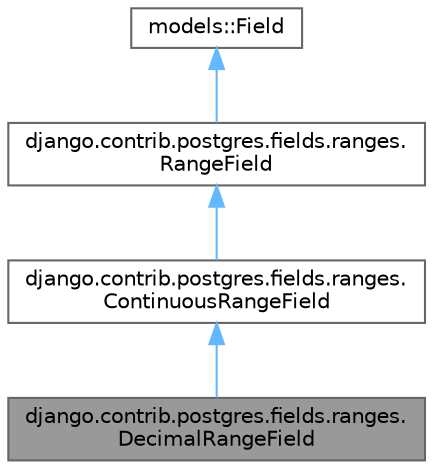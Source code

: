 digraph "django.contrib.postgres.fields.ranges.DecimalRangeField"
{
 // LATEX_PDF_SIZE
  bgcolor="transparent";
  edge [fontname=Helvetica,fontsize=10,labelfontname=Helvetica,labelfontsize=10];
  node [fontname=Helvetica,fontsize=10,shape=box,height=0.2,width=0.4];
  Node1 [id="Node000001",label="django.contrib.postgres.fields.ranges.\lDecimalRangeField",height=0.2,width=0.4,color="gray40", fillcolor="grey60", style="filled", fontcolor="black",tooltip=" "];
  Node2 -> Node1 [id="edge1_Node000001_Node000002",dir="back",color="steelblue1",style="solid",tooltip=" "];
  Node2 [id="Node000002",label="django.contrib.postgres.fields.ranges.\lContinuousRangeField",height=0.2,width=0.4,color="gray40", fillcolor="white", style="filled",URL="$classdjango_1_1contrib_1_1postgres_1_1fields_1_1ranges_1_1_continuous_range_field.html",tooltip=" "];
  Node3 -> Node2 [id="edge2_Node000002_Node000003",dir="back",color="steelblue1",style="solid",tooltip=" "];
  Node3 [id="Node000003",label="django.contrib.postgres.fields.ranges.\lRangeField",height=0.2,width=0.4,color="gray40", fillcolor="white", style="filled",URL="$classdjango_1_1contrib_1_1postgres_1_1fields_1_1ranges_1_1_range_field.html",tooltip=" "];
  Node4 -> Node3 [id="edge3_Node000003_Node000004",dir="back",color="steelblue1",style="solid",tooltip=" "];
  Node4 [id="Node000004",label="models::Field",height=0.2,width=0.4,color="gray40", fillcolor="white", style="filled",tooltip=" "];
}
